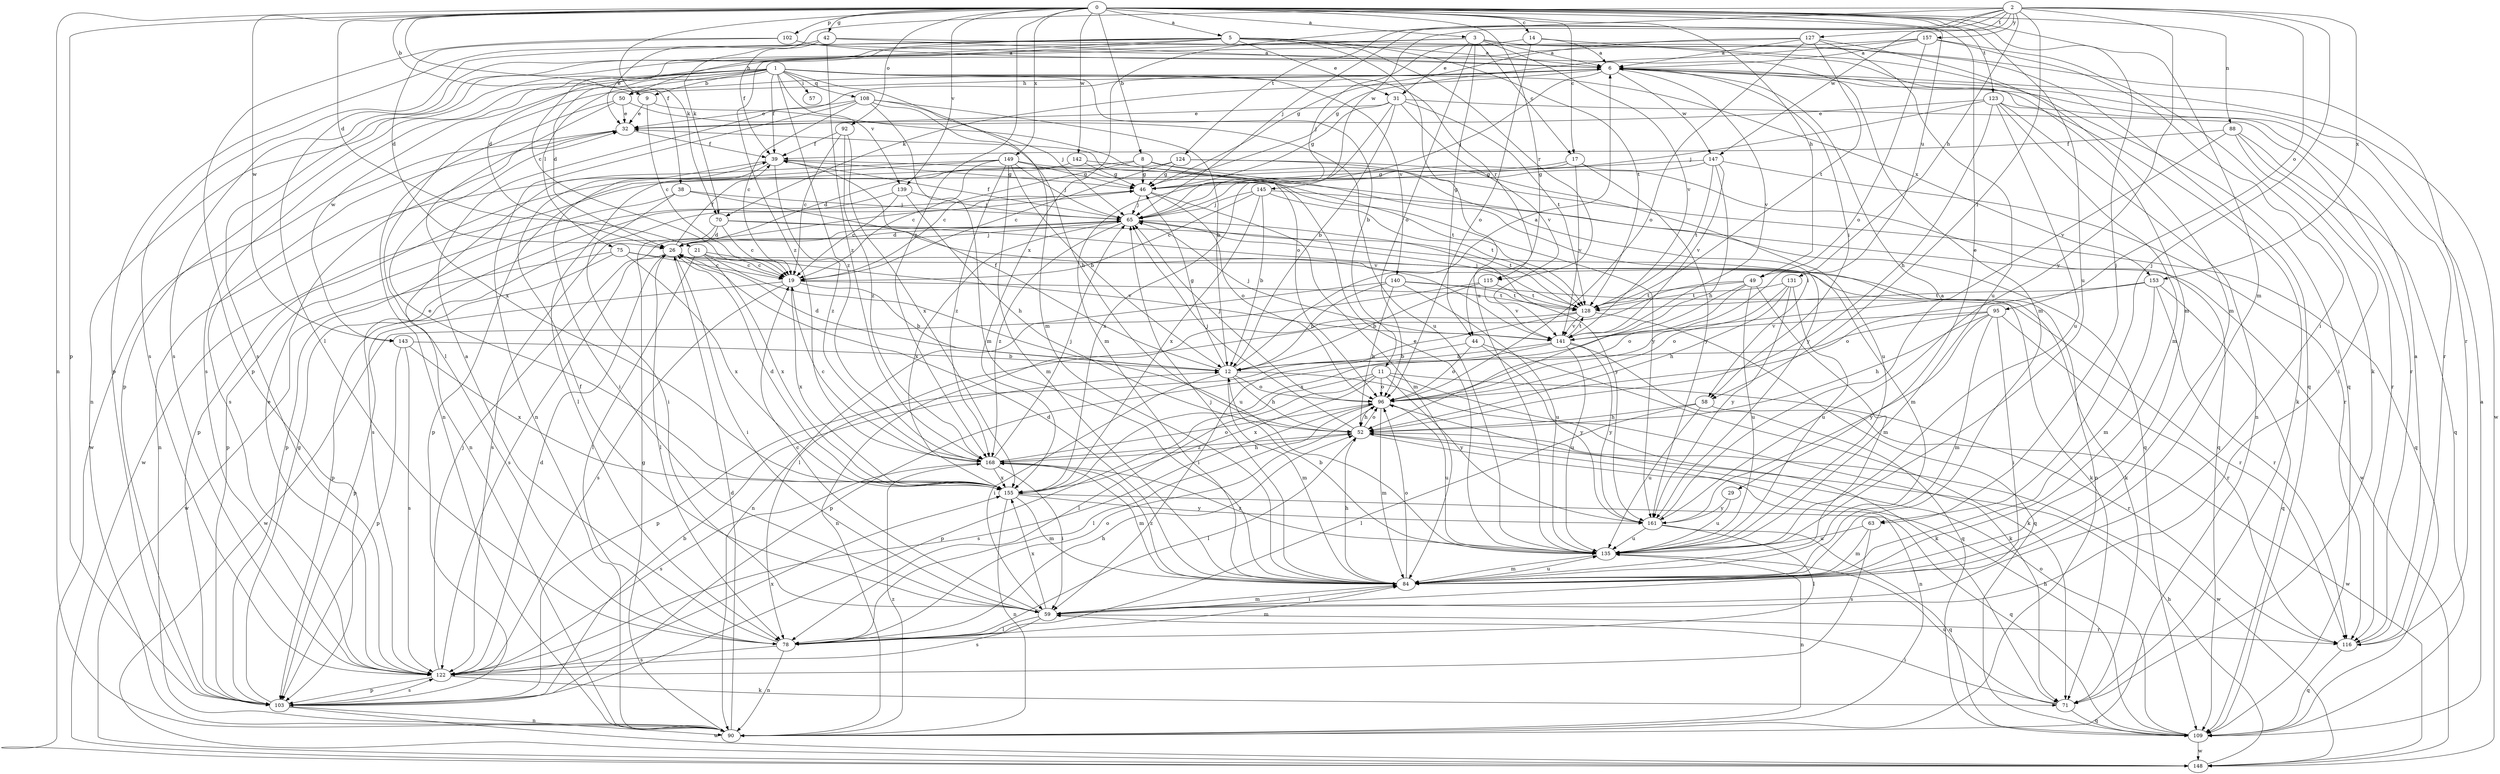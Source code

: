 strict digraph  {
0;
1;
2;
3;
5;
6;
8;
9;
11;
12;
14;
17;
19;
21;
26;
29;
31;
32;
38;
39;
42;
44;
46;
49;
50;
52;
57;
58;
59;
63;
65;
70;
71;
75;
78;
84;
88;
90;
92;
95;
96;
102;
103;
108;
109;
115;
116;
122;
123;
124;
127;
128;
131;
135;
139;
140;
141;
142;
143;
145;
147;
148;
149;
153;
155;
157;
161;
168;
0 -> 3  [label=a];
0 -> 5  [label=a];
0 -> 8  [label=b];
0 -> 9  [label=b];
0 -> 14  [label=c];
0 -> 17  [label=c];
0 -> 21  [label=d];
0 -> 29  [label=e];
0 -> 38  [label=f];
0 -> 42  [label=g];
0 -> 44  [label=g];
0 -> 49  [label=h];
0 -> 63  [label=j];
0 -> 70  [label=k];
0 -> 84  [label=m];
0 -> 88  [label=n];
0 -> 90  [label=n];
0 -> 92  [label=o];
0 -> 102  [label=p];
0 -> 103  [label=p];
0 -> 123  [label=t];
0 -> 131  [label=u];
0 -> 135  [label=u];
0 -> 139  [label=v];
0 -> 142  [label=w];
0 -> 143  [label=w];
0 -> 149  [label=x];
0 -> 168  [label=z];
1 -> 9  [label=b];
1 -> 11  [label=b];
1 -> 26  [label=d];
1 -> 39  [label=f];
1 -> 57  [label=i];
1 -> 75  [label=l];
1 -> 84  [label=m];
1 -> 90  [label=n];
1 -> 103  [label=p];
1 -> 108  [label=q];
1 -> 115  [label=r];
1 -> 122  [label=s];
1 -> 139  [label=v];
1 -> 140  [label=v];
1 -> 143  [label=w];
1 -> 153  [label=x];
1 -> 168  [label=z];
2 -> 49  [label=h];
2 -> 58  [label=i];
2 -> 63  [label=j];
2 -> 65  [label=j];
2 -> 70  [label=k];
2 -> 95  [label=o];
2 -> 124  [label=t];
2 -> 127  [label=t];
2 -> 145  [label=w];
2 -> 147  [label=w];
2 -> 153  [label=x];
2 -> 155  [label=x];
2 -> 157  [label=y];
2 -> 161  [label=y];
3 -> 6  [label=a];
3 -> 17  [label=c];
3 -> 19  [label=c];
3 -> 31  [label=e];
3 -> 44  [label=g];
3 -> 96  [label=o];
3 -> 109  [label=q];
3 -> 122  [label=s];
3 -> 141  [label=v];
5 -> 6  [label=a];
5 -> 31  [label=e];
5 -> 50  [label=h];
5 -> 78  [label=l];
5 -> 103  [label=p];
5 -> 115  [label=r];
5 -> 116  [label=r];
5 -> 122  [label=s];
5 -> 128  [label=t];
5 -> 135  [label=u];
5 -> 168  [label=z];
6 -> 50  [label=h];
6 -> 58  [label=i];
6 -> 65  [label=j];
6 -> 70  [label=k];
6 -> 78  [label=l];
6 -> 116  [label=r];
6 -> 141  [label=v];
6 -> 147  [label=w];
6 -> 148  [label=w];
8 -> 19  [label=c];
8 -> 46  [label=g];
8 -> 58  [label=i];
8 -> 103  [label=p];
8 -> 109  [label=q];
9 -> 19  [label=c];
9 -> 32  [label=e];
9 -> 96  [label=o];
11 -> 71  [label=k];
11 -> 78  [label=l];
11 -> 96  [label=o];
11 -> 103  [label=p];
11 -> 116  [label=r];
11 -> 155  [label=x];
11 -> 161  [label=y];
12 -> 6  [label=a];
12 -> 26  [label=d];
12 -> 39  [label=f];
12 -> 46  [label=g];
12 -> 52  [label=h];
12 -> 59  [label=i];
12 -> 71  [label=k];
12 -> 84  [label=m];
12 -> 96  [label=o];
14 -> 6  [label=a];
14 -> 65  [label=j];
14 -> 84  [label=m];
14 -> 96  [label=o];
17 -> 46  [label=g];
17 -> 109  [label=q];
17 -> 141  [label=v];
17 -> 148  [label=w];
17 -> 161  [label=y];
19 -> 12  [label=b];
19 -> 103  [label=p];
19 -> 122  [label=s];
19 -> 128  [label=t];
19 -> 155  [label=x];
21 -> 19  [label=c];
21 -> 78  [label=l];
21 -> 135  [label=u];
21 -> 141  [label=v];
21 -> 155  [label=x];
26 -> 19  [label=c];
26 -> 39  [label=f];
26 -> 59  [label=i];
26 -> 65  [label=j];
26 -> 71  [label=k];
26 -> 78  [label=l];
26 -> 122  [label=s];
29 -> 135  [label=u];
29 -> 161  [label=y];
31 -> 12  [label=b];
31 -> 32  [label=e];
31 -> 46  [label=g];
31 -> 84  [label=m];
31 -> 116  [label=r];
31 -> 128  [label=t];
31 -> 141  [label=v];
32 -> 39  [label=f];
32 -> 122  [label=s];
32 -> 148  [label=w];
38 -> 59  [label=i];
38 -> 65  [label=j];
38 -> 103  [label=p];
38 -> 141  [label=v];
39 -> 46  [label=g];
39 -> 59  [label=i];
39 -> 90  [label=n];
39 -> 161  [label=y];
39 -> 168  [label=z];
42 -> 6  [label=a];
42 -> 32  [label=e];
42 -> 39  [label=f];
42 -> 109  [label=q];
42 -> 168  [label=z];
44 -> 12  [label=b];
44 -> 71  [label=k];
44 -> 96  [label=o];
44 -> 161  [label=y];
46 -> 65  [label=j];
46 -> 84  [label=m];
46 -> 96  [label=o];
46 -> 122  [label=s];
49 -> 78  [label=l];
49 -> 84  [label=m];
49 -> 96  [label=o];
49 -> 128  [label=t];
49 -> 135  [label=u];
49 -> 155  [label=x];
50 -> 32  [label=e];
50 -> 90  [label=n];
50 -> 135  [label=u];
50 -> 155  [label=x];
52 -> 65  [label=j];
52 -> 78  [label=l];
52 -> 90  [label=n];
52 -> 96  [label=o];
52 -> 148  [label=w];
52 -> 168  [label=z];
58 -> 52  [label=h];
58 -> 78  [label=l];
58 -> 135  [label=u];
58 -> 148  [label=w];
59 -> 19  [label=c];
59 -> 39  [label=f];
59 -> 78  [label=l];
59 -> 84  [label=m];
59 -> 116  [label=r];
59 -> 122  [label=s];
59 -> 155  [label=x];
63 -> 84  [label=m];
63 -> 122  [label=s];
63 -> 135  [label=u];
65 -> 26  [label=d];
65 -> 39  [label=f];
65 -> 128  [label=t];
65 -> 155  [label=x];
65 -> 161  [label=y];
65 -> 168  [label=z];
70 -> 19  [label=c];
70 -> 26  [label=d];
70 -> 84  [label=m];
70 -> 90  [label=n];
70 -> 122  [label=s];
71 -> 59  [label=i];
71 -> 109  [label=q];
71 -> 135  [label=u];
75 -> 19  [label=c];
75 -> 71  [label=k];
75 -> 103  [label=p];
75 -> 148  [label=w];
75 -> 155  [label=x];
78 -> 6  [label=a];
78 -> 52  [label=h];
78 -> 84  [label=m];
78 -> 90  [label=n];
78 -> 96  [label=o];
78 -> 122  [label=s];
84 -> 26  [label=d];
84 -> 52  [label=h];
84 -> 59  [label=i];
84 -> 65  [label=j];
84 -> 96  [label=o];
84 -> 135  [label=u];
84 -> 168  [label=z];
88 -> 39  [label=f];
88 -> 59  [label=i];
88 -> 109  [label=q];
88 -> 116  [label=r];
88 -> 141  [label=v];
90 -> 26  [label=d];
90 -> 46  [label=g];
90 -> 168  [label=z];
92 -> 19  [label=c];
92 -> 39  [label=f];
92 -> 155  [label=x];
92 -> 168  [label=z];
95 -> 52  [label=h];
95 -> 59  [label=i];
95 -> 84  [label=m];
95 -> 103  [label=p];
95 -> 116  [label=r];
95 -> 141  [label=v];
95 -> 161  [label=y];
96 -> 52  [label=h];
96 -> 65  [label=j];
96 -> 78  [label=l];
96 -> 84  [label=m];
96 -> 122  [label=s];
96 -> 135  [label=u];
102 -> 6  [label=a];
102 -> 26  [label=d];
102 -> 84  [label=m];
102 -> 103  [label=p];
103 -> 12  [label=b];
103 -> 46  [label=g];
103 -> 90  [label=n];
103 -> 122  [label=s];
103 -> 148  [label=w];
108 -> 12  [label=b];
108 -> 19  [label=c];
108 -> 32  [label=e];
108 -> 52  [label=h];
108 -> 65  [label=j];
108 -> 84  [label=m];
108 -> 90  [label=n];
109 -> 6  [label=a];
109 -> 52  [label=h];
109 -> 96  [label=o];
109 -> 148  [label=w];
115 -> 12  [label=b];
115 -> 128  [label=t];
115 -> 141  [label=v];
115 -> 148  [label=w];
116 -> 6  [label=a];
116 -> 109  [label=q];
122 -> 26  [label=d];
122 -> 32  [label=e];
122 -> 65  [label=j];
122 -> 71  [label=k];
122 -> 103  [label=p];
122 -> 155  [label=x];
123 -> 32  [label=e];
123 -> 52  [label=h];
123 -> 65  [label=j];
123 -> 71  [label=k];
123 -> 84  [label=m];
123 -> 90  [label=n];
123 -> 135  [label=u];
124 -> 19  [label=c];
124 -> 46  [label=g];
124 -> 78  [label=l];
124 -> 135  [label=u];
124 -> 161  [label=y];
127 -> 6  [label=a];
127 -> 46  [label=g];
127 -> 84  [label=m];
127 -> 96  [label=o];
127 -> 122  [label=s];
127 -> 128  [label=t];
127 -> 135  [label=u];
128 -> 59  [label=i];
128 -> 65  [label=j];
128 -> 90  [label=n];
128 -> 109  [label=q];
128 -> 141  [label=v];
131 -> 52  [label=h];
131 -> 96  [label=o];
131 -> 128  [label=t];
131 -> 135  [label=u];
131 -> 161  [label=y];
135 -> 12  [label=b];
135 -> 32  [label=e];
135 -> 84  [label=m];
135 -> 90  [label=n];
135 -> 168  [label=z];
139 -> 19  [label=c];
139 -> 52  [label=h];
139 -> 65  [label=j];
139 -> 103  [label=p];
140 -> 12  [label=b];
140 -> 52  [label=h];
140 -> 90  [label=n];
140 -> 116  [label=r];
140 -> 128  [label=t];
140 -> 135  [label=u];
141 -> 12  [label=b];
141 -> 65  [label=j];
141 -> 103  [label=p];
141 -> 109  [label=q];
141 -> 128  [label=t];
141 -> 135  [label=u];
141 -> 161  [label=y];
142 -> 26  [label=d];
142 -> 46  [label=g];
142 -> 128  [label=t];
143 -> 12  [label=b];
143 -> 103  [label=p];
143 -> 122  [label=s];
143 -> 155  [label=x];
145 -> 12  [label=b];
145 -> 19  [label=c];
145 -> 65  [label=j];
145 -> 128  [label=t];
145 -> 148  [label=w];
145 -> 155  [label=x];
147 -> 46  [label=g];
147 -> 52  [label=h];
147 -> 116  [label=r];
147 -> 128  [label=t];
147 -> 141  [label=v];
147 -> 155  [label=x];
148 -> 52  [label=h];
149 -> 12  [label=b];
149 -> 19  [label=c];
149 -> 46  [label=g];
149 -> 65  [label=j];
149 -> 84  [label=m];
149 -> 90  [label=n];
149 -> 103  [label=p];
149 -> 109  [label=q];
149 -> 168  [label=z];
153 -> 84  [label=m];
153 -> 96  [label=o];
153 -> 109  [label=q];
153 -> 116  [label=r];
153 -> 128  [label=t];
155 -> 26  [label=d];
155 -> 32  [label=e];
155 -> 84  [label=m];
155 -> 90  [label=n];
155 -> 109  [label=q];
155 -> 161  [label=y];
157 -> 6  [label=a];
157 -> 26  [label=d];
157 -> 46  [label=g];
157 -> 59  [label=i];
157 -> 71  [label=k];
157 -> 96  [label=o];
161 -> 6  [label=a];
161 -> 78  [label=l];
161 -> 109  [label=q];
161 -> 135  [label=u];
168 -> 19  [label=c];
168 -> 52  [label=h];
168 -> 59  [label=i];
168 -> 65  [label=j];
168 -> 84  [label=m];
168 -> 96  [label=o];
168 -> 122  [label=s];
168 -> 155  [label=x];
}
